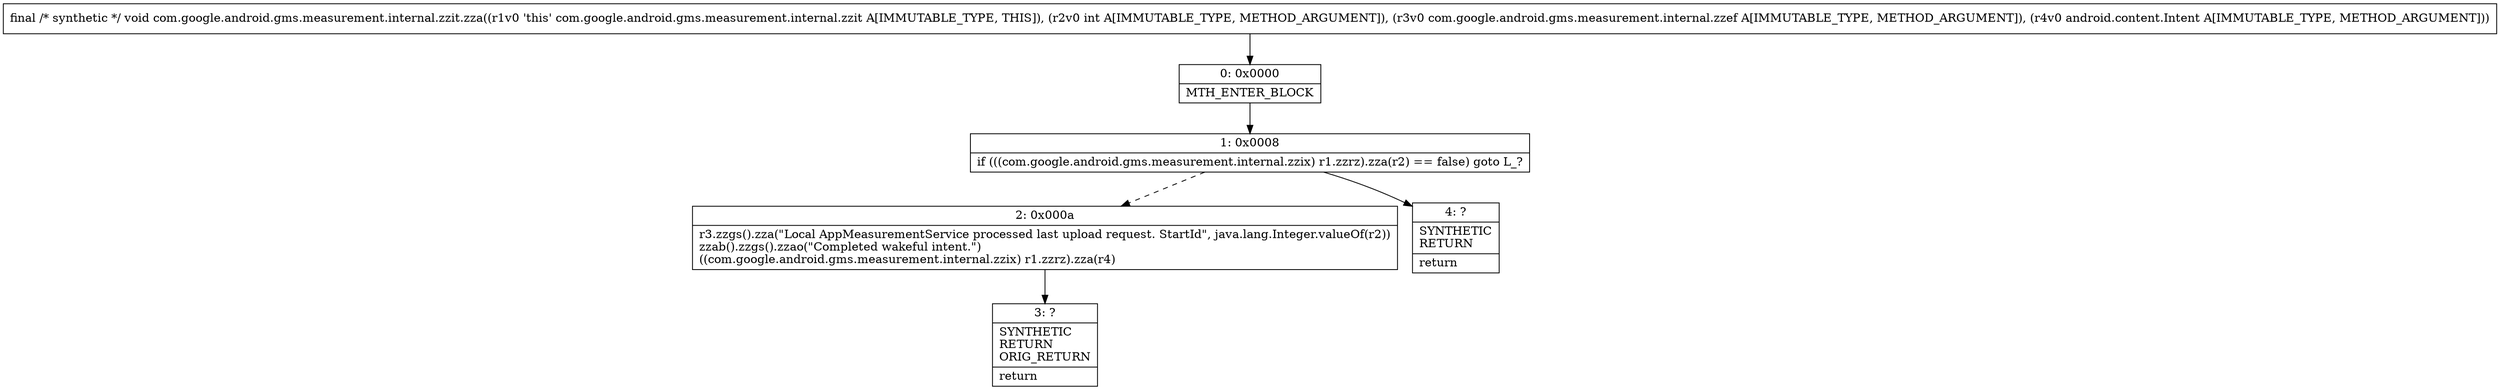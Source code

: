 digraph "CFG forcom.google.android.gms.measurement.internal.zzit.zza(ILcom\/google\/android\/gms\/measurement\/internal\/zzef;Landroid\/content\/Intent;)V" {
Node_0 [shape=record,label="{0\:\ 0x0000|MTH_ENTER_BLOCK\l}"];
Node_1 [shape=record,label="{1\:\ 0x0008|if (((com.google.android.gms.measurement.internal.zzix) r1.zzrz).zza(r2) == false) goto L_?\l}"];
Node_2 [shape=record,label="{2\:\ 0x000a|r3.zzgs().zza(\"Local AppMeasurementService processed last upload request. StartId\", java.lang.Integer.valueOf(r2))\lzzab().zzgs().zzao(\"Completed wakeful intent.\")\l((com.google.android.gms.measurement.internal.zzix) r1.zzrz).zza(r4)\l}"];
Node_3 [shape=record,label="{3\:\ ?|SYNTHETIC\lRETURN\lORIG_RETURN\l|return\l}"];
Node_4 [shape=record,label="{4\:\ ?|SYNTHETIC\lRETURN\l|return\l}"];
MethodNode[shape=record,label="{final \/* synthetic *\/ void com.google.android.gms.measurement.internal.zzit.zza((r1v0 'this' com.google.android.gms.measurement.internal.zzit A[IMMUTABLE_TYPE, THIS]), (r2v0 int A[IMMUTABLE_TYPE, METHOD_ARGUMENT]), (r3v0 com.google.android.gms.measurement.internal.zzef A[IMMUTABLE_TYPE, METHOD_ARGUMENT]), (r4v0 android.content.Intent A[IMMUTABLE_TYPE, METHOD_ARGUMENT])) }"];
MethodNode -> Node_0;
Node_0 -> Node_1;
Node_1 -> Node_2[style=dashed];
Node_1 -> Node_4;
Node_2 -> Node_3;
}

